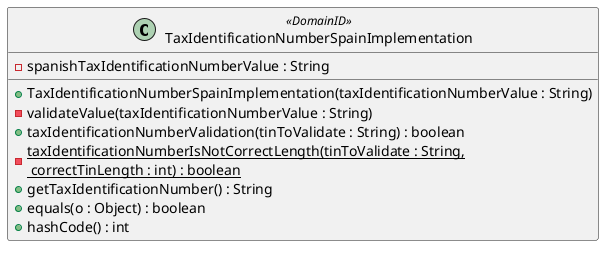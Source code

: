 @startuml

class TaxIdentificationNumberSpainImplementation <<DomainID>> {

    - spanishTaxIdentificationNumberValue : String

    +TaxIdentificationNumberSpainImplementation(taxIdentificationNumberValue : String)
    -validateValue(taxIdentificationNumberValue : String)
    +taxIdentificationNumberValidation(tinToValidate : String) : boolean
    -taxIdentificationNumberIsNotCorrectLength(tinToValidate : String,\n correctTinLength : int) : boolean {static}
    + getTaxIdentificationNumber() : String
    +equals(o : Object) : boolean
    +hashCode() : int

}

@enduml